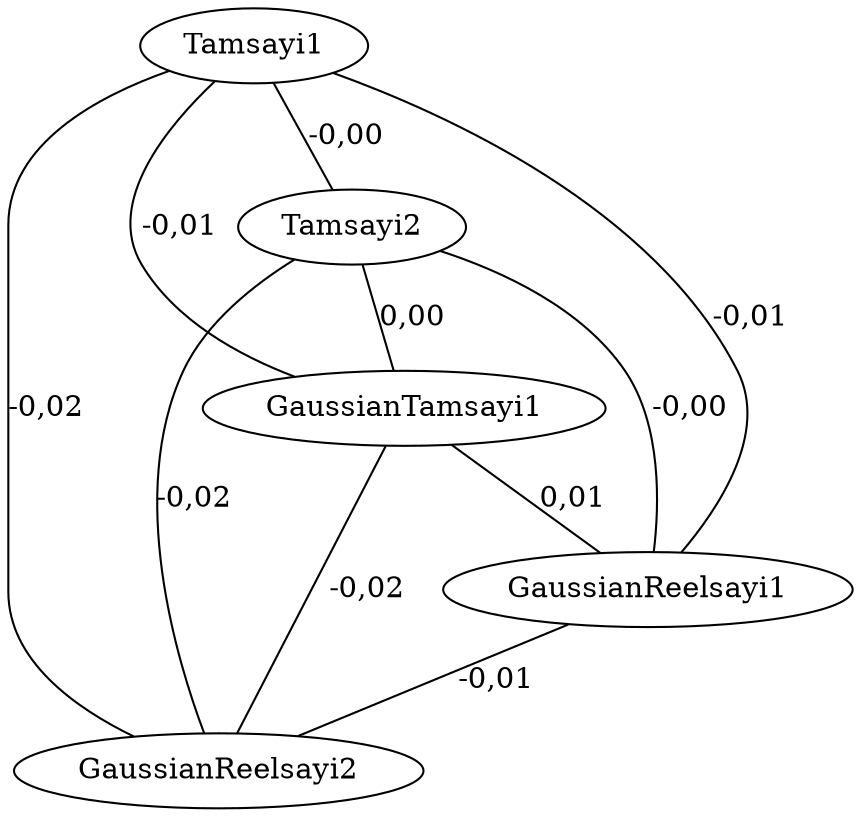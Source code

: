 graph G {
  Tamsayi1;
  Tamsayi2;
  GaussianTamsayi1;
  GaussianReelsayi1;
  GaussianReelsayi2;
  Tamsayi1 -- Tamsayi2 [label="-0,00"];
  Tamsayi1 -- GaussianTamsayi1 [label="-0,01"];
  Tamsayi1 -- GaussianReelsayi1 [label="-0,01"];
  Tamsayi1 -- GaussianReelsayi2 [label="-0,02"];
  Tamsayi2 -- GaussianTamsayi1 [label="0,00"];
  Tamsayi2 -- GaussianReelsayi1 [label="-0,00"];
  Tamsayi2 -- GaussianReelsayi2 [label="-0,02"];
  GaussianTamsayi1 -- GaussianReelsayi1 [label="0,01"];
  GaussianTamsayi1 -- GaussianReelsayi2 [label="-0,02"];
  GaussianReelsayi1 -- GaussianReelsayi2 [label="-0,01"];
}
